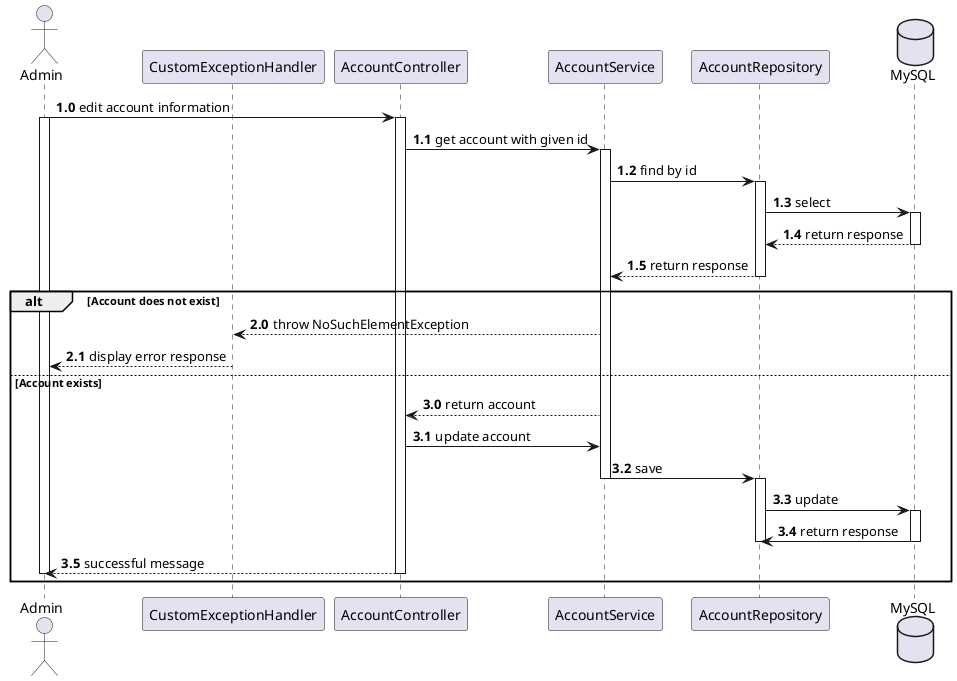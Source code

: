 @startuml
Actor Admin
participant CustomExceptionHandler
participant AccountController
participant AccountService
participant AccountRepository
database MySQL

autonumber 1.0
Admin -> AccountController: edit account information
activate Admin
activate AccountController
AccountController -> AccountService: get account with given id

activate AccountService
AccountService -> AccountRepository: find by id


activate AccountRepository
AccountRepository -> MySQL: select

activate MySQL
MySQL --> AccountRepository: return response
deactivate MySQL

AccountRepository --> AccountService: return response
deactivate AccountRepository

autonumber 2.0
alt Account does not exist
    AccountService --> CustomExceptionHandler: throw NoSuchElementException
    CustomExceptionHandler --> Admin: display error response
autonumber 3.0
else Account exists
    AccountService --> AccountController: return account
    AccountController -> AccountService: update account
    AccountService -> AccountRepository: save
    deactivate AccountService

    activate AccountRepository
    AccountRepository -> MySQL: update
    activate MySQL
    MySQL -> AccountRepository: return response
    deactivate MySQL
    deactivate AccountRepository

    AccountController --> Admin: successful message
    deactivate AccountController
    deactivate Admin
end



@enduml